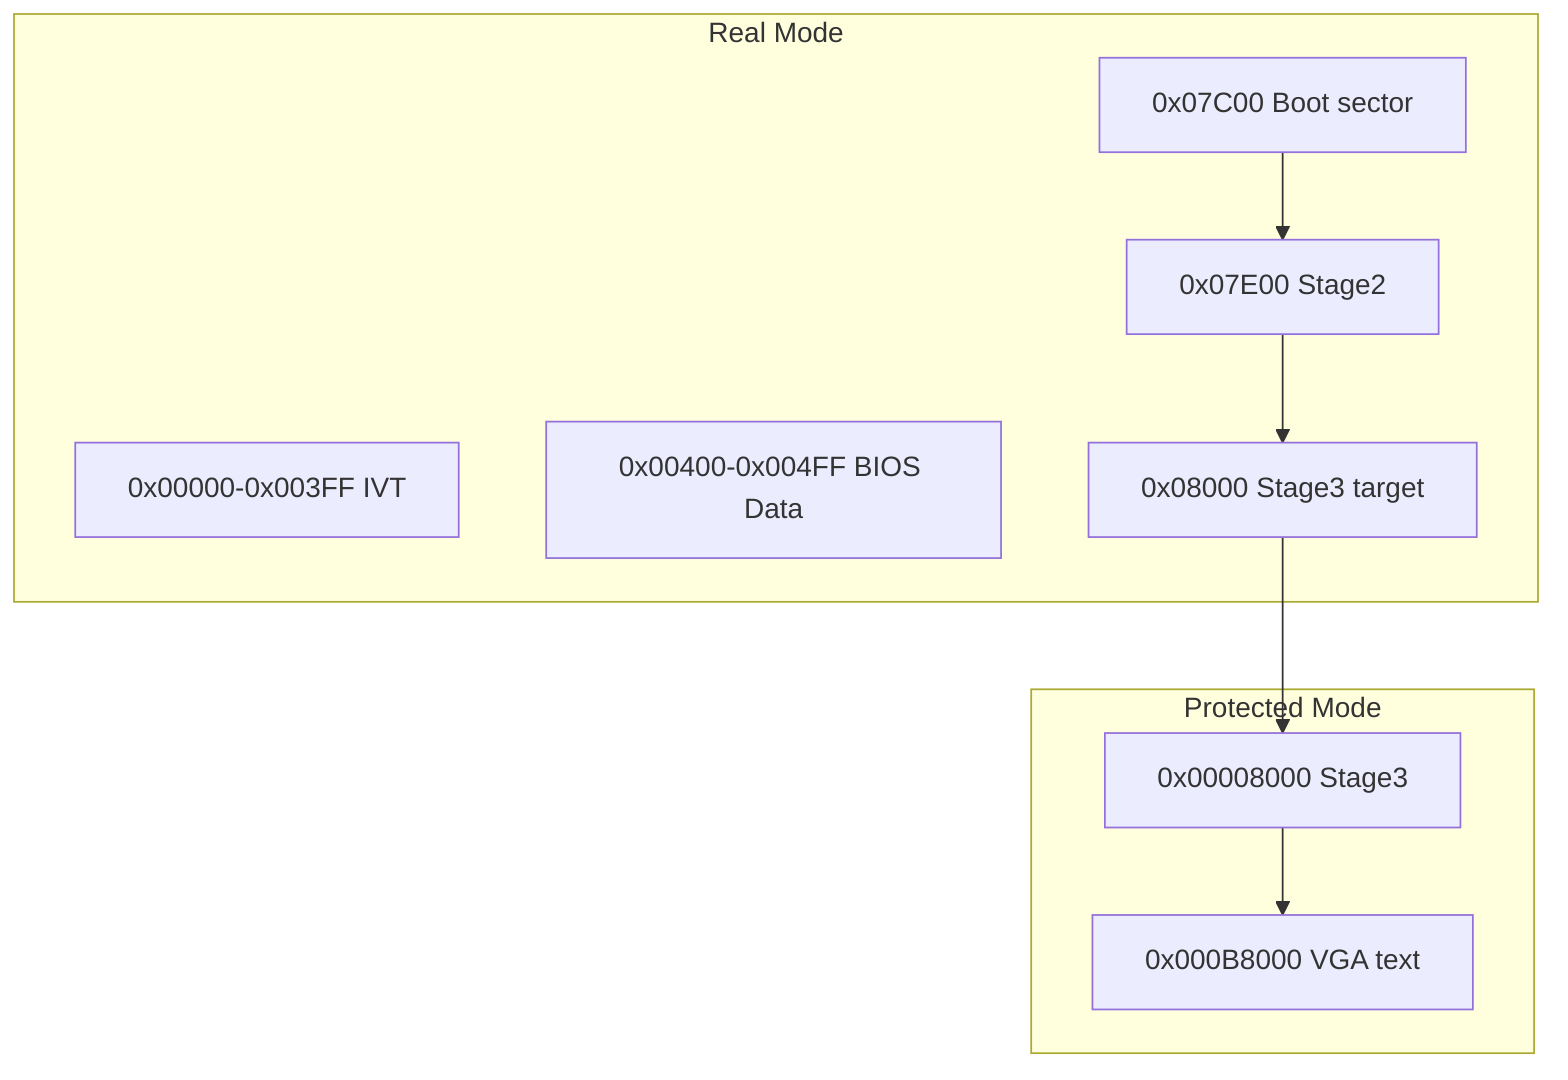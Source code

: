 graph TB
  subgraph Real Mode
  R0[0x00000-0x003FF IVT]
  R1[0x00400-0x004FF BIOS Data]
  R2[0x07C00 Boot sector]
  R3[0x07E00 Stage2]
  R4[0x08000 Stage3 target]
  end
  subgraph Protected Mode
  P0[0x00008000 Stage3]
  P1[0x000B8000 VGA text]
  end
  R2 --> R3 --> R4 --> P0 --> P1